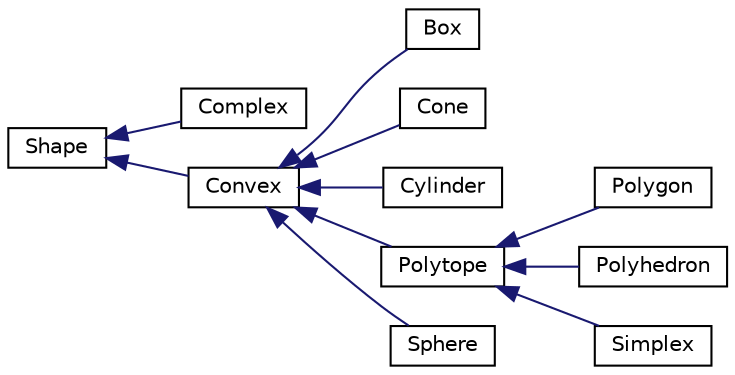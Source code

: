 digraph "Graphical Class Hierarchy"
{
  edge [fontname="Helvetica",fontsize="10",labelfontname="Helvetica",labelfontsize="10"];
  node [fontname="Helvetica",fontsize="10",shape=record];
  rankdir="LR";
  Node1 [label="Shape",height=0.2,width=0.4,color="black", fillcolor="white", style="filled",URL="$class_shape.html"];
  Node1 -> Node2 [dir="back",color="midnightblue",fontsize="10",style="solid",fontname="Helvetica"];
  Node2 [label="Complex",height=0.2,width=0.4,color="black", fillcolor="white", style="filled",URL="$class_complex.html"];
  Node1 -> Node3 [dir="back",color="midnightblue",fontsize="10",style="solid",fontname="Helvetica"];
  Node3 [label="Convex",height=0.2,width=0.4,color="black", fillcolor="white", style="filled",URL="$class_convex.html"];
  Node3 -> Node4 [dir="back",color="midnightblue",fontsize="10",style="solid",fontname="Helvetica"];
  Node4 [label="Box",height=0.2,width=0.4,color="black", fillcolor="white", style="filled",URL="$class_box.html"];
  Node3 -> Node5 [dir="back",color="midnightblue",fontsize="10",style="solid",fontname="Helvetica"];
  Node5 [label="Cone",height=0.2,width=0.4,color="black", fillcolor="white", style="filled",URL="$class_cone.html"];
  Node3 -> Node6 [dir="back",color="midnightblue",fontsize="10",style="solid",fontname="Helvetica"];
  Node6 [label="Cylinder",height=0.2,width=0.4,color="black", fillcolor="white", style="filled",URL="$class_cylinder.html"];
  Node3 -> Node7 [dir="back",color="midnightblue",fontsize="10",style="solid",fontname="Helvetica"];
  Node7 [label="Polytope",height=0.2,width=0.4,color="black", fillcolor="white", style="filled",URL="$class_polytope.html"];
  Node7 -> Node8 [dir="back",color="midnightblue",fontsize="10",style="solid",fontname="Helvetica"];
  Node8 [label="Polygon",height=0.2,width=0.4,color="black", fillcolor="white", style="filled",URL="$class_polygon.html"];
  Node7 -> Node9 [dir="back",color="midnightblue",fontsize="10",style="solid",fontname="Helvetica"];
  Node9 [label="Polyhedron",height=0.2,width=0.4,color="black", fillcolor="white", style="filled",URL="$class_polyhedron.html"];
  Node7 -> Node10 [dir="back",color="midnightblue",fontsize="10",style="solid",fontname="Helvetica"];
  Node10 [label="Simplex",height=0.2,width=0.4,color="black", fillcolor="white", style="filled",URL="$class_simplex.html"];
  Node3 -> Node11 [dir="back",color="midnightblue",fontsize="10",style="solid",fontname="Helvetica"];
  Node11 [label="Sphere",height=0.2,width=0.4,color="black", fillcolor="white", style="filled",URL="$class_sphere.html"];
}
